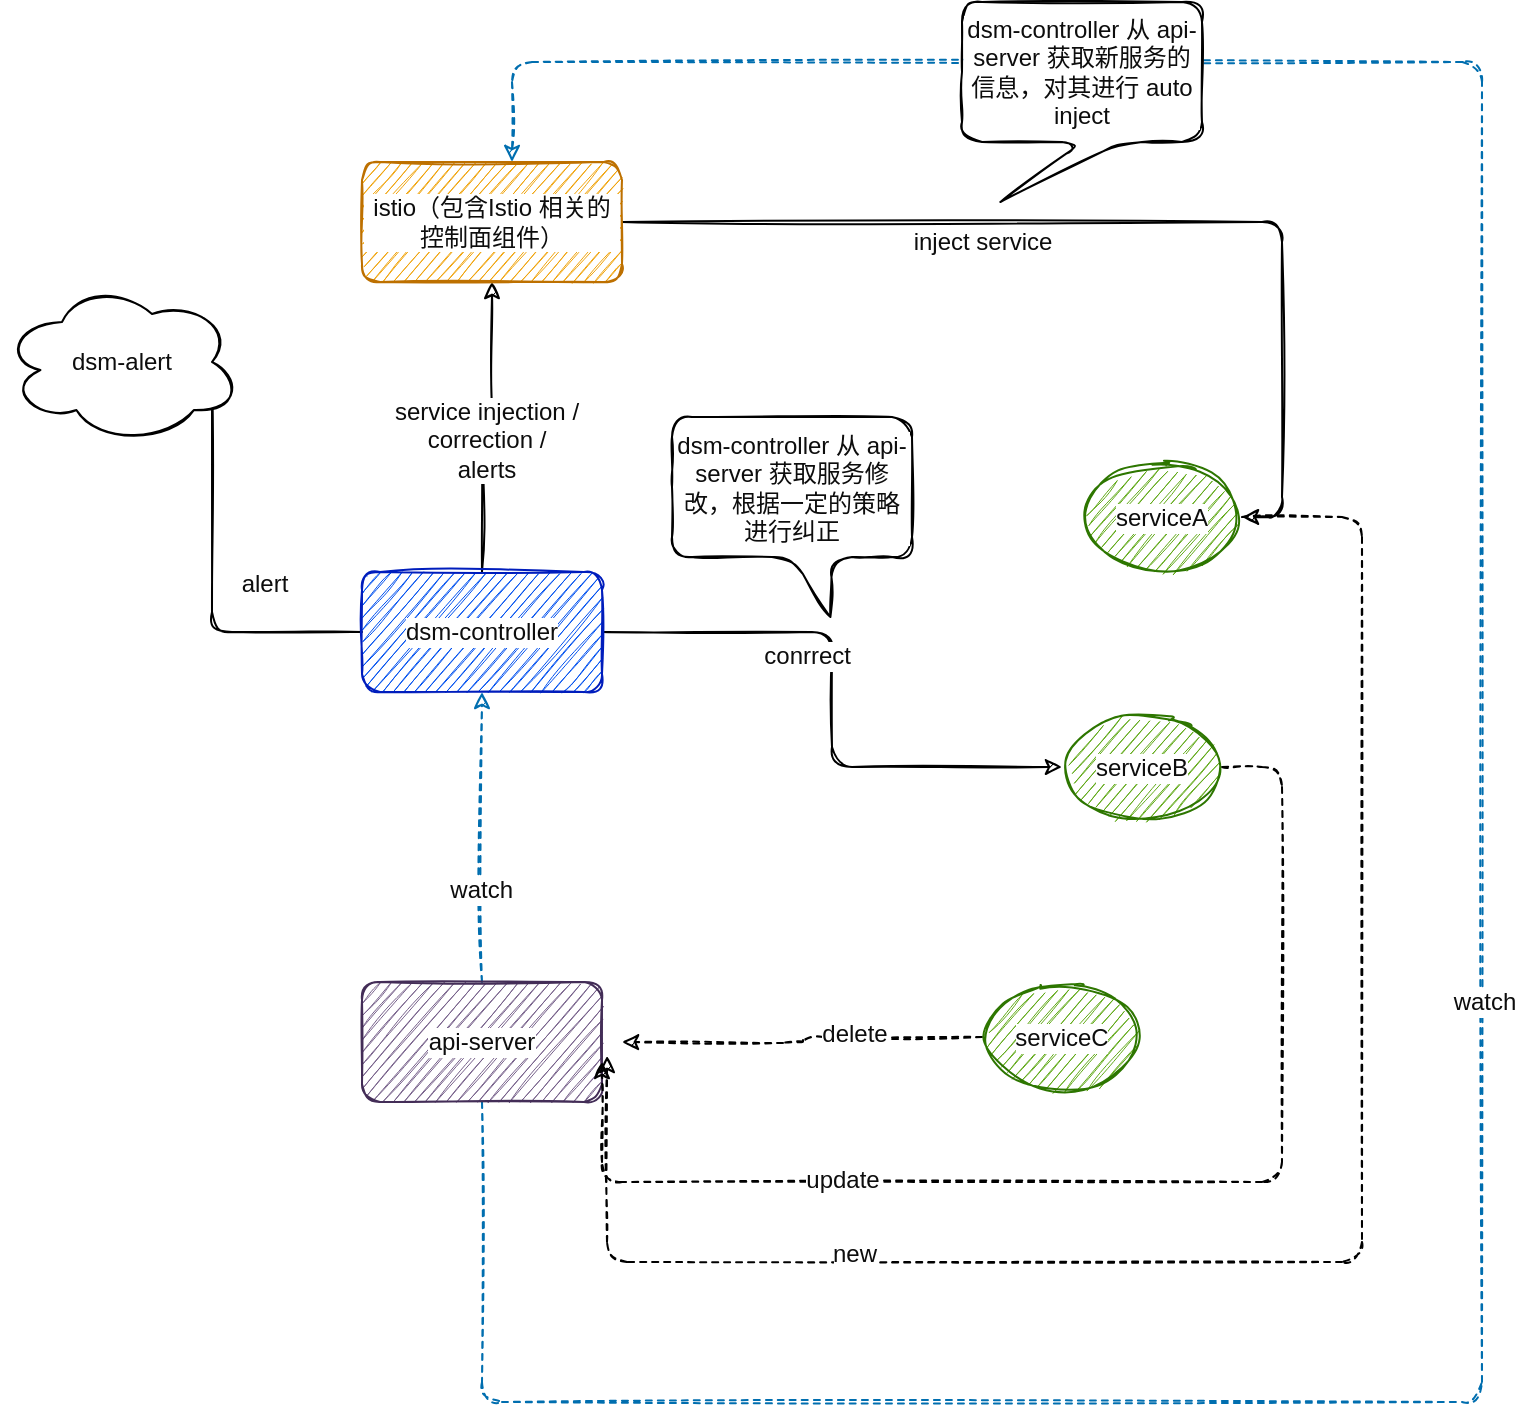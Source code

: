 <mxfile pages="1">
    <diagram id="jOtRKQ2wYUvojYZ9-hIU" name="Page-1">
        <mxGraphModel dx="853" dy="779" grid="1" gridSize="10" guides="1" tooltips="1" connect="1" arrows="1" fold="1" page="1" pageScale="1" pageWidth="850" pageHeight="1100" background="none" math="0" shadow="0">
            <root>
                <mxCell id="0"/>
                <mxCell id="1" parent="0"/>
                <mxCell id="9" style="edgeStyle=orthogonalEdgeStyle;orthogonalLoop=1;jettySize=auto;html=1;entryX=0.5;entryY=1;entryDx=0;entryDy=0;sketch=1;fontColor=#0D0D0D;labelBackgroundColor=#FFFFFF;" parent="1" source="2" target="3" edge="1">
                    <mxGeometry relative="1" as="geometry"/>
                </mxCell>
                <mxCell id="32" value="&lt;span style=&quot;text-align: left&quot;&gt;&lt;br&gt;&lt;/span&gt;" style="text;html=1;resizable=0;points=[];align=center;verticalAlign=middle;rounded=1;sketch=1;labelBackgroundColor=#FFFFFF;fontColor=#0D0D0D;" parent="9" vertex="1" connectable="0">
                    <mxGeometry x="0.138" y="2" relative="1" as="geometry">
                        <mxPoint as="offset"/>
                    </mxGeometry>
                </mxCell>
                <mxCell id="55" value="&lt;span style=&quot;font-size: 12px ; text-align: left&quot;&gt;service injection /&lt;/span&gt;&lt;br style=&quot;font-size: 12px ; text-align: left&quot;&gt;&lt;span style=&quot;font-size: 12px ; text-align: left&quot;&gt;correction /&lt;br&gt;alerts&lt;/span&gt;" style="edgeLabel;html=1;align=center;verticalAlign=middle;resizable=0;points=[];fontColor=#0D0D0D;labelBackgroundColor=#FFFFFF;" vertex="1" connectable="0" parent="9">
                    <mxGeometry x="-0.1" y="-2" relative="1" as="geometry">
                        <mxPoint y="1" as="offset"/>
                    </mxGeometry>
                </mxCell>
                <mxCell id="42" style="edgeStyle=orthogonalEdgeStyle;orthogonalLoop=1;jettySize=auto;html=1;entryX=0;entryY=0.5;entryDx=0;entryDy=0;sketch=1;fontColor=#0D0D0D;labelBackgroundColor=#FFFFFF;" parent="1" source="2" target="11" edge="1">
                    <mxGeometry relative="1" as="geometry"/>
                </mxCell>
                <mxCell id="43" value="conrrect&amp;nbsp;" style="text;html=1;resizable=0;points=[];align=center;verticalAlign=middle;rounded=1;sketch=1;fontColor=#0D0D0D;labelBackgroundColor=#FFFFFF;" parent="42" vertex="1" connectable="0">
                    <mxGeometry x="-0.301" y="-12" relative="1" as="geometry">
                        <mxPoint as="offset"/>
                    </mxGeometry>
                </mxCell>
                <mxCell id="53" style="edgeStyle=orthogonalEdgeStyle;orthogonalLoop=1;jettySize=auto;html=1;entryX=0.875;entryY=0.5;entryDx=0;entryDy=0;entryPerimeter=0;sketch=1;fontColor=#0D0D0D;labelBackgroundColor=#FFFFFF;" parent="1" source="2" target="52" edge="1">
                    <mxGeometry relative="1" as="geometry"/>
                </mxCell>
                <mxCell id="54" value="alert" style="text;html=1;resizable=0;points=[];align=center;verticalAlign=middle;rounded=1;sketch=1;fontColor=#0D0D0D;labelBackgroundColor=#FFFFFF;" parent="53" vertex="1" connectable="0">
                    <mxGeometry x="-0.529" y="-24" relative="1" as="geometry">
                        <mxPoint as="offset"/>
                    </mxGeometry>
                </mxCell>
                <mxCell id="2" value="dsm-controller" style="whiteSpace=wrap;html=1;rounded=1;sketch=1;fillColor=#0050ef;strokeColor=#001DBC;fontColor=#0D0D0D;labelBackgroundColor=#FFFFFF;" parent="1" vertex="1">
                    <mxGeometry x="210" y="375" width="120" height="60" as="geometry"/>
                </mxCell>
                <mxCell id="27" style="edgeStyle=orthogonalEdgeStyle;orthogonalLoop=1;jettySize=auto;html=1;entryX=1;entryY=0.5;entryDx=0;entryDy=0;sketch=1;fontColor=#0D0D0D;labelBackgroundColor=#FFFFFF;" parent="1" source="3" target="13" edge="1">
                    <mxGeometry relative="1" as="geometry"/>
                </mxCell>
                <mxCell id="31" value="inject service" style="text;html=1;resizable=0;points=[];align=center;verticalAlign=middle;rounded=1;sketch=1;fontColor=#0D0D0D;labelBackgroundColor=#FFFFFF;" parent="27" vertex="1" connectable="0">
                    <mxGeometry x="0.667" relative="1" as="geometry">
                        <mxPoint x="-150" y="-75" as="offset"/>
                    </mxGeometry>
                </mxCell>
                <mxCell id="3" value="istio（包含Istio 相关的控制面组件）" style="whiteSpace=wrap;html=1;rounded=1;sketch=1;fillColor=#f0a30a;strokeColor=#BD7000;fontColor=#0D0D0D;labelBackgroundColor=#FFFFFF;" parent="1" vertex="1">
                    <mxGeometry x="210" y="170" width="130" height="60" as="geometry"/>
                </mxCell>
                <mxCell id="23" style="edgeStyle=orthogonalEdgeStyle;orthogonalLoop=1;jettySize=auto;html=1;dashed=1;sketch=1;strokeColor=#006EAF;fillColor=#1ba1e2;fontColor=#0D0D0D;labelBackgroundColor=#FFFFFF;" parent="1" source="4" target="2" edge="1">
                    <mxGeometry relative="1" as="geometry"/>
                </mxCell>
                <mxCell id="33" value="watch&amp;nbsp;" style="text;html=1;resizable=0;points=[];align=center;verticalAlign=middle;rounded=1;sketch=1;fontColor=#0D0D0D;labelBackgroundColor=#FFFFFF;" parent="23" vertex="1" connectable="0">
                    <mxGeometry x="-0.366" y="-1" relative="1" as="geometry">
                        <mxPoint as="offset"/>
                    </mxGeometry>
                </mxCell>
                <mxCell id="49" style="edgeStyle=orthogonalEdgeStyle;orthogonalLoop=1;jettySize=auto;html=1;dashed=1;sketch=1;fillColor=#1ba1e2;strokeColor=#006EAF;fontColor=#0D0D0D;labelBackgroundColor=#FFFFFF;" parent="1" source="4" edge="1">
                    <mxGeometry relative="1" as="geometry">
                        <mxPoint x="285" y="170" as="targetPoint"/>
                        <Array as="points">
                            <mxPoint x="270" y="790"/>
                            <mxPoint x="770" y="790"/>
                            <mxPoint x="770" y="120"/>
                            <mxPoint x="285" y="120"/>
                        </Array>
                    </mxGeometry>
                </mxCell>
                <mxCell id="50" value="watch" style="text;html=1;resizable=0;points=[];align=center;verticalAlign=middle;rounded=1;sketch=1;fontColor=#0D0D0D;labelBackgroundColor=#FFFFFF;" parent="49" vertex="1" connectable="0">
                    <mxGeometry x="0.648" y="5" relative="1" as="geometry">
                        <mxPoint x="209" y="465" as="offset"/>
                    </mxGeometry>
                </mxCell>
                <mxCell id="4" value="api-server" style="whiteSpace=wrap;html=1;rounded=1;sketch=1;fillColor=#76608a;strokeColor=#432D57;fontColor=#0D0D0D;labelBackgroundColor=#FFFFFF;" parent="1" vertex="1">
                    <mxGeometry x="210" y="580" width="120" height="60" as="geometry"/>
                </mxCell>
                <mxCell id="15" style="edgeStyle=orthogonalEdgeStyle;orthogonalLoop=1;jettySize=auto;html=1;dashed=1;sketch=1;fontColor=#0D0D0D;labelBackgroundColor=#FFFFFF;" parent="1" source="11" edge="1">
                    <mxGeometry relative="1" as="geometry">
                        <mxPoint x="330" y="620" as="targetPoint"/>
                        <Array as="points">
                            <mxPoint x="670" y="473"/>
                            <mxPoint x="670" y="680"/>
                            <mxPoint x="330" y="680"/>
                        </Array>
                    </mxGeometry>
                </mxCell>
                <mxCell id="41" value="update" style="text;html=1;resizable=0;points=[];align=center;verticalAlign=middle;rounded=1;sketch=1;fontColor=#0D0D0D;labelBackgroundColor=#FFFFFF;" parent="15" vertex="1" connectable="0">
                    <mxGeometry x="-0.741" y="-2" relative="1" as="geometry">
                        <mxPoint x="-218" y="154" as="offset"/>
                    </mxGeometry>
                </mxCell>
                <mxCell id="11" value="serviceB" style="ellipse;whiteSpace=wrap;html=1;rounded=1;sketch=1;fillColor=#60a917;strokeColor=#2D7600;fontColor=#0D0D0D;labelBackgroundColor=#FFFFFF;" parent="1" vertex="1">
                    <mxGeometry x="560" y="445" width="80" height="55" as="geometry"/>
                </mxCell>
                <mxCell id="16" style="edgeStyle=orthogonalEdgeStyle;orthogonalLoop=1;jettySize=auto;html=1;dashed=1;sketch=1;fontColor=#0D0D0D;labelBackgroundColor=#FFFFFF;" parent="1" source="12" edge="1">
                    <mxGeometry relative="1" as="geometry">
                        <mxPoint x="340" y="610" as="targetPoint"/>
                    </mxGeometry>
                </mxCell>
                <mxCell id="38" value="delete" style="text;html=1;resizable=0;points=[];align=center;verticalAlign=middle;rounded=1;sketch=1;fontColor=#0D0D0D;labelBackgroundColor=#FFFFFF;" parent="16" vertex="1" connectable="0">
                    <mxGeometry x="-0.303" y="-2" relative="1" as="geometry">
                        <mxPoint as="offset"/>
                    </mxGeometry>
                </mxCell>
                <mxCell id="12" value="serviceC" style="ellipse;whiteSpace=wrap;html=1;rounded=1;sketch=1;fillColor=#60a917;strokeColor=#2D7600;fontColor=#0D0D0D;labelBackgroundColor=#FFFFFF;" parent="1" vertex="1">
                    <mxGeometry x="520" y="580" width="80" height="55" as="geometry"/>
                </mxCell>
                <mxCell id="14" style="edgeStyle=orthogonalEdgeStyle;orthogonalLoop=1;jettySize=auto;html=1;entryX=1.021;entryY=0.617;entryDx=0;entryDy=0;entryPerimeter=0;dashed=1;sketch=1;fontColor=#0D0D0D;labelBackgroundColor=#FFFFFF;" parent="1" source="13" target="4" edge="1">
                    <mxGeometry relative="1" as="geometry">
                        <Array as="points">
                            <mxPoint x="710" y="348"/>
                            <mxPoint x="710" y="720"/>
                            <mxPoint x="333" y="720"/>
                        </Array>
                    </mxGeometry>
                </mxCell>
                <mxCell id="51" value="new" style="text;html=1;resizable=0;points=[];align=center;verticalAlign=middle;rounded=1;sketch=1;fontColor=#0D0D0D;labelBackgroundColor=#FFFFFF;" parent="14" vertex="1" connectable="0">
                    <mxGeometry x="0.504" y="-4" relative="1" as="geometry">
                        <mxPoint as="offset"/>
                    </mxGeometry>
                </mxCell>
                <mxCell id="13" value="serviceA" style="ellipse;whiteSpace=wrap;html=1;rounded=1;sketch=1;fillColor=#60a917;strokeColor=#2D7600;fontColor=#0D0D0D;labelBackgroundColor=#FFFFFF;" parent="1" vertex="1">
                    <mxGeometry x="570" y="320" width="80" height="55" as="geometry"/>
                </mxCell>
                <mxCell id="46" value="dsm-controller 从 api-server 获取新服务的信息，对其进行 auto inject" style="shape=callout;whiteSpace=wrap;html=1;perimeter=calloutPerimeter;position2=0.16;rounded=1;sketch=1;fontColor=#0D0D0D;labelBackgroundColor=#FFFFFF;" parent="1" vertex="1">
                    <mxGeometry x="510" y="90" width="120" height="100" as="geometry"/>
                </mxCell>
                <mxCell id="47" value="dsm-controller 从 api-server 获取服务修改，根据一定的策略进行纠正" style="shape=callout;whiteSpace=wrap;html=1;perimeter=calloutPerimeter;position2=0.66;rounded=1;sketch=1;fontColor=#0D0D0D;labelBackgroundColor=#FFFFFF;" parent="1" vertex="1">
                    <mxGeometry x="365" y="297.5" width="120" height="100" as="geometry"/>
                </mxCell>
                <mxCell id="52" value="dsm-alert" style="ellipse;shape=cloud;whiteSpace=wrap;html=1;rounded=1;sketch=1;fontColor=#0D0D0D;labelBackgroundColor=#FFFFFF;" parent="1" vertex="1">
                    <mxGeometry x="30" y="230" width="120" height="80" as="geometry"/>
                </mxCell>
            </root>
        </mxGraphModel>
    </diagram>
</mxfile>
